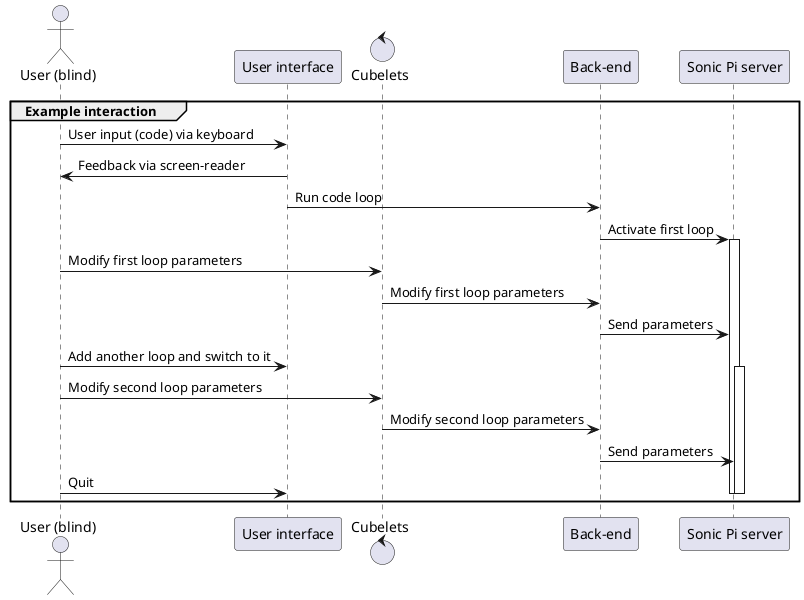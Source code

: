 @startuml
actor "User (blind)" as user
participant "User interface" as ui
control "Cubelets" as cubelets
participant "Back-end" as backend
participant "Sonic Pi server" as sonic

group Example interaction

  user -> ui    : User input (code) via keyboard
  ui -> user    : Feedback via screen-reader
  ui -> backend : Run code loop

  backend -> sonic    : Activate first loop
  activate sonic
  user -> cubelets    : Modify first loop parameters
  cubelets -> backend : Modify first loop parameters
  backend -> sonic    : Send parameters

  user -> ui          : Add another loop and switch to it
  activate sonic
  user -> cubelets    : Modify second loop parameters
  cubelets -> backend : Modify second loop parameters
  backend -> sonic    : Send parameters

  user -> ui : Quit
  deactivate sonic
  deactivate sonic

end

@enduml
